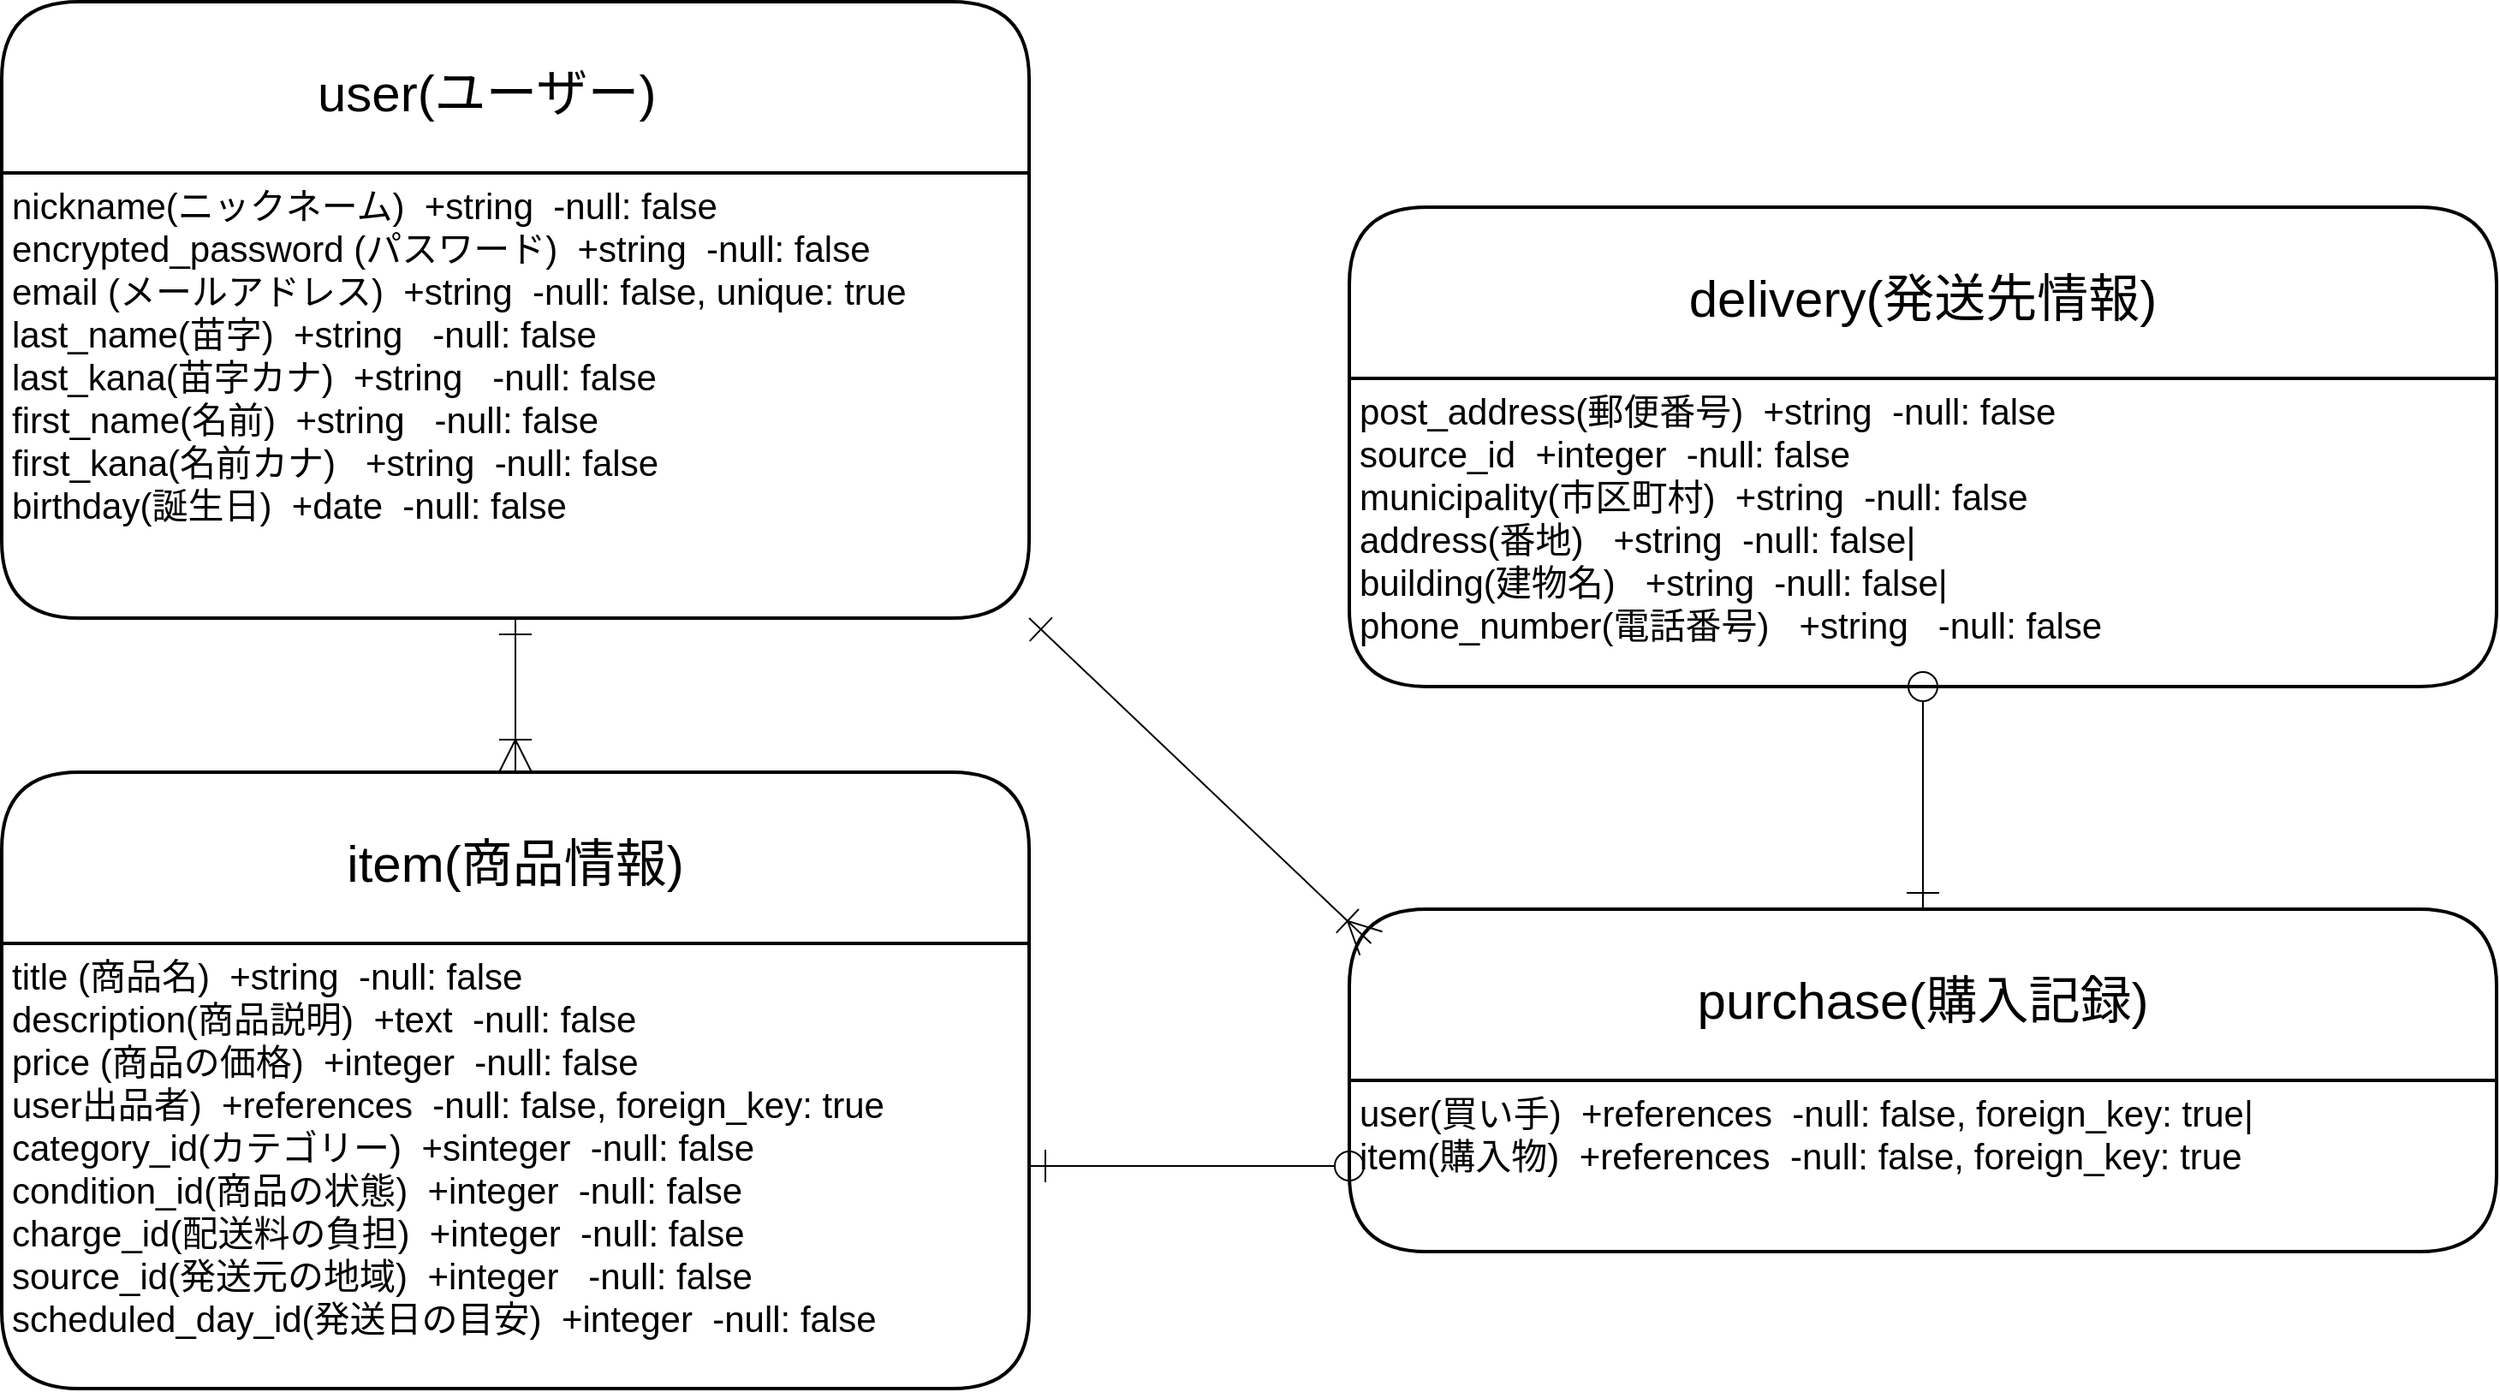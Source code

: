 <mxfile>
    <diagram id="a2rFSdqjHtADT0ShAJNb" name="ページ1">
        <mxGraphModel dx="1180" dy="960" grid="1" gridSize="10" guides="1" tooltips="1" connect="1" arrows="1" fold="1" page="1" pageScale="1" pageWidth="827" pageHeight="1169" math="0" shadow="0">
            <root>
                <mxCell id="0"/>
                <mxCell id="1" parent="0"/>
                <mxCell id="25" value="user(ユーザー)    " style="swimlane;childLayout=stackLayout;horizontal=1;startSize=100;horizontalStack=0;rounded=1;fontSize=30;fontStyle=0;strokeWidth=2;resizeParent=0;resizeLast=1;shadow=0;dashed=0;align=center;" vertex="1" parent="1">
                    <mxGeometry x="40" y="150" width="600" height="360" as="geometry"/>
                </mxCell>
                <mxCell id="26" value="nickname(ニックネーム)  +string  -null: false&#10;encrypted_password (パスワード)  +string  -null: false &#10;email (メールアドレス)  +string  -null: false, unique: true&#10;last_name(苗字)  +string   -null: false&#10;last_kana(苗字カナ)  +string   -null: false&#10;first_name(名前)  +string   -null: false&#10;first_kana(名前カナ)   +string  -null: false&#10;birthday(誕生日)  +date  -null: false" style="align=left;strokeColor=none;fillColor=none;spacingLeft=4;fontSize=21;verticalAlign=top;resizable=0;rotatable=0;part=1;" vertex="1" parent="25">
                    <mxGeometry y="100" width="600" height="260" as="geometry"/>
                </mxCell>
                <mxCell id="49" value="item(商品情報)" style="swimlane;childLayout=stackLayout;horizontal=1;startSize=100;horizontalStack=0;rounded=1;fontSize=30;fontStyle=0;strokeWidth=2;resizeParent=0;resizeLast=1;shadow=0;dashed=0;align=center;" vertex="1" parent="1">
                    <mxGeometry x="40" y="600" width="600" height="360" as="geometry"/>
                </mxCell>
                <mxCell id="50" value="title (商品名)  +string  -null: false &#10;description(商品説明)  +text  -null: false&#10;price (商品の価格)  +integer  -null: false&#10;user出品者)  +references  -null: false, foreign_key: true&#10;category_id(カテゴリー)  +sinteger  -null: false&#10;condition_id(商品の状態)  +integer  -null: false&#10;charge_id(配送料の負担)  +integer  -null: false&#10;source_id(発送元の地域)  +integer   -null: false&#10;scheduled_day_id(発送日の目安)  +integer  -null: false" style="align=left;strokeColor=none;fillColor=none;spacingLeft=4;fontSize=21;verticalAlign=top;resizable=0;rotatable=0;part=1;" vertex="1" parent="49">
                    <mxGeometry y="100" width="600" height="260" as="geometry"/>
                </mxCell>
                <mxCell id="63" style="edgeStyle=none;html=1;exitX=0.5;exitY=0;exitDx=0;exitDy=0;entryX=0.5;entryY=1;entryDx=0;entryDy=0;fontSize=30;startArrow=ERone;startFill=0;endArrow=oval;endFill=0;startSize=17;endSize=17;" edge="1" parent="1" source="51" target="54">
                    <mxGeometry relative="1" as="geometry"/>
                </mxCell>
                <mxCell id="51" value="purchase(購入記録)" style="swimlane;childLayout=stackLayout;horizontal=1;startSize=100;horizontalStack=0;rounded=1;fontSize=30;fontStyle=0;strokeWidth=2;resizeParent=0;resizeLast=1;shadow=0;dashed=0;align=center;" vertex="1" parent="1">
                    <mxGeometry x="827" y="680" width="670" height="200" as="geometry"/>
                </mxCell>
                <mxCell id="52" value="user(買い手)  +references  -null: false, foreign_key: true|&#10;item(購入物)  +references  -null: false, foreign_key: true" style="align=left;strokeColor=none;fillColor=none;spacingLeft=4;fontSize=21;verticalAlign=top;resizable=0;rotatable=0;part=1;" vertex="1" parent="51">
                    <mxGeometry y="100" width="670" height="100" as="geometry"/>
                </mxCell>
                <mxCell id="53" value="delivery(発送先情報)" style="swimlane;childLayout=stackLayout;horizontal=1;startSize=100;horizontalStack=0;rounded=1;fontSize=30;fontStyle=0;strokeWidth=2;resizeParent=0;resizeLast=1;shadow=0;dashed=0;align=center;" vertex="1" parent="1">
                    <mxGeometry x="827" y="270" width="670" height="280" as="geometry"/>
                </mxCell>
                <mxCell id="54" value="post_address(郵便番号)  +string  -null: false&#10;source_id  +integer  -null: false&#10;municipality(市区町村)  +string  -null: false&#10;address(番地)   +string  -null: false|&#10;building(建物名)   +string  -null: false|&#10;phone_number(電話番号)   +string   -null: false" style="align=left;strokeColor=none;fillColor=none;spacingLeft=4;fontSize=21;verticalAlign=top;resizable=0;rotatable=0;part=1;" vertex="1" parent="53">
                    <mxGeometry y="100" width="670" height="180" as="geometry"/>
                </mxCell>
                <mxCell id="56" style="edgeStyle=none;html=1;exitX=0.5;exitY=1;exitDx=0;exitDy=0;fontSize=30;startArrow=ERone;startFill=0;endArrow=ERoneToMany;endFill=0;endSize=17;startSize=17;" edge="1" parent="1" source="26" target="49">
                    <mxGeometry relative="1" as="geometry"/>
                </mxCell>
                <mxCell id="61" style="edgeStyle=none;html=1;exitX=1;exitY=0.5;exitDx=0;exitDy=0;entryX=0;entryY=0.5;entryDx=0;entryDy=0;fontSize=30;startArrow=ERone;startFill=0;endArrow=oval;endFill=0;startSize=17;endSize=17;" edge="1" parent="1" source="50" target="52">
                    <mxGeometry relative="1" as="geometry"/>
                </mxCell>
                <mxCell id="64" style="edgeStyle=none;html=1;exitX=1;exitY=1;exitDx=0;exitDy=0;entryX=0.019;entryY=0.1;entryDx=0;entryDy=0;entryPerimeter=0;fontSize=30;startArrow=ERone;startFill=0;endArrow=ERoneToMany;endFill=0;startSize=17;endSize=17;" edge="1" parent="1" source="26" target="51">
                    <mxGeometry relative="1" as="geometry"/>
                </mxCell>
            </root>
        </mxGraphModel>
    </diagram>
</mxfile>